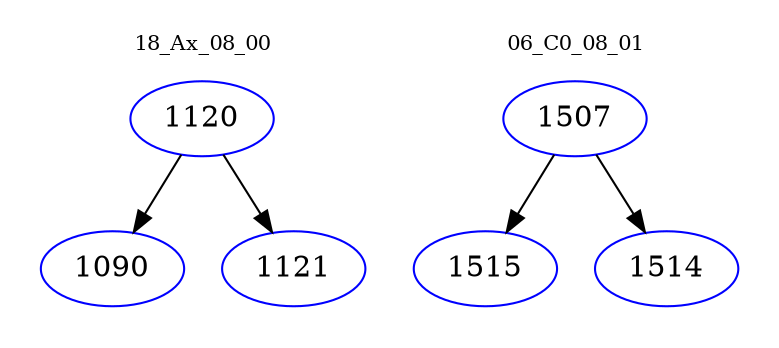 digraph{
subgraph cluster_0 {
color = white
label = "18_Ax_08_00";
fontsize=10;
T0_1120 [label="1120", color="blue"]
T0_1120 -> T0_1090 [color="black"]
T0_1090 [label="1090", color="blue"]
T0_1120 -> T0_1121 [color="black"]
T0_1121 [label="1121", color="blue"]
}
subgraph cluster_1 {
color = white
label = "06_C0_08_01";
fontsize=10;
T1_1507 [label="1507", color="blue"]
T1_1507 -> T1_1515 [color="black"]
T1_1515 [label="1515", color="blue"]
T1_1507 -> T1_1514 [color="black"]
T1_1514 [label="1514", color="blue"]
}
}

